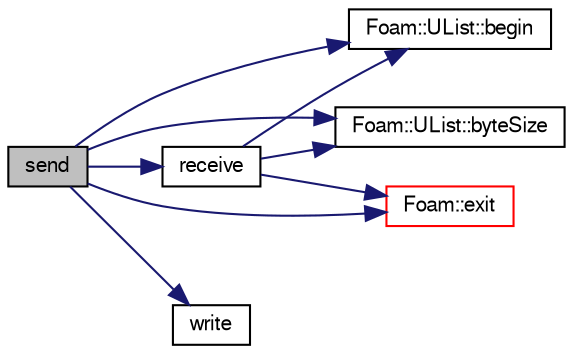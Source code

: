 digraph "send"
{
  bgcolor="transparent";
  edge [fontname="FreeSans",fontsize="10",labelfontname="FreeSans",labelfontsize="10"];
  node [fontname="FreeSans",fontsize="10",shape=record];
  rankdir="LR";
  Node37 [label="send",height=0.2,width=0.4,color="black", fillcolor="grey75", style="filled", fontcolor="black"];
  Node37 -> Node38 [color="midnightblue",fontsize="10",style="solid",fontname="FreeSans"];
  Node38 [label="Foam::UList::begin",height=0.2,width=0.4,color="black",URL="$a25698.html#a8a0643ef7f391465066f7f07d45ce934",tooltip="Return an iterator to begin traversing the UList. "];
  Node37 -> Node39 [color="midnightblue",fontsize="10",style="solid",fontname="FreeSans"];
  Node39 [label="Foam::UList::byteSize",height=0.2,width=0.4,color="black",URL="$a25698.html#aa36dfadb2f396fa2a5d2827775598eae",tooltip="Return the binary size in number of characters of the UList. "];
  Node37 -> Node40 [color="midnightblue",fontsize="10",style="solid",fontname="FreeSans"];
  Node40 [label="Foam::exit",height=0.2,width=0.4,color="red",URL="$a21124.html#a06ca7250d8e89caf05243ec094843642"];
  Node37 -> Node87 [color="midnightblue",fontsize="10",style="solid",fontname="FreeSans"];
  Node87 [label="receive",height=0.2,width=0.4,color="black",URL="$a26862.html#a2a35a65f15a64622670eeab23c0f0137",tooltip="Raw field receive function. "];
  Node87 -> Node38 [color="midnightblue",fontsize="10",style="solid",fontname="FreeSans"];
  Node87 -> Node39 [color="midnightblue",fontsize="10",style="solid",fontname="FreeSans"];
  Node87 -> Node40 [color="midnightblue",fontsize="10",style="solid",fontname="FreeSans"];
  Node37 -> Node88 [color="midnightblue",fontsize="10",style="solid",fontname="FreeSans"];
  Node88 [label="write",height=0.2,width=0.4,color="black",URL="$a19709.html#a8f30b3c2179b03a7acf273e9dea43342"];
}
